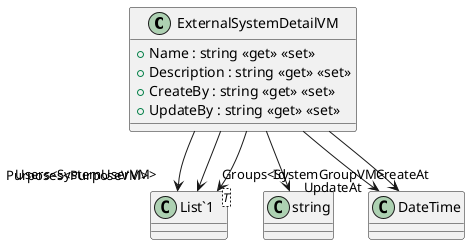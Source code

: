 @startuml
class ExternalSystemDetailVM {
    + Name : string <<get>> <<set>>
    + Description : string <<get>> <<set>>
    + CreateBy : string <<get>> <<set>>
    + UpdateBy : string <<get>> <<set>>
}
class "List`1"<T> {
}
ExternalSystemDetailVM --> "Id" string
ExternalSystemDetailVM --> "CreateAt" DateTime
ExternalSystemDetailVM --> "UpdateAt" DateTime
ExternalSystemDetailVM --> "Users<SystemUserVM>" "List`1"
ExternalSystemDetailVM --> "Groups<SystemGroupVM>" "List`1"
ExternalSystemDetailVM --> "Purposes<PurposeVM>" "List`1"
@enduml
